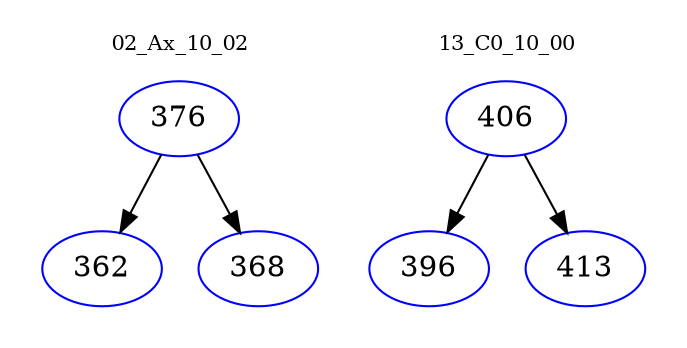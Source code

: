 digraph{
subgraph cluster_0 {
color = white
label = "02_Ax_10_02";
fontsize=10;
T0_376 [label="376", color="blue"]
T0_376 -> T0_362 [color="black"]
T0_362 [label="362", color="blue"]
T0_376 -> T0_368 [color="black"]
T0_368 [label="368", color="blue"]
}
subgraph cluster_1 {
color = white
label = "13_C0_10_00";
fontsize=10;
T1_406 [label="406", color="blue"]
T1_406 -> T1_396 [color="black"]
T1_396 [label="396", color="blue"]
T1_406 -> T1_413 [color="black"]
T1_413 [label="413", color="blue"]
}
}
